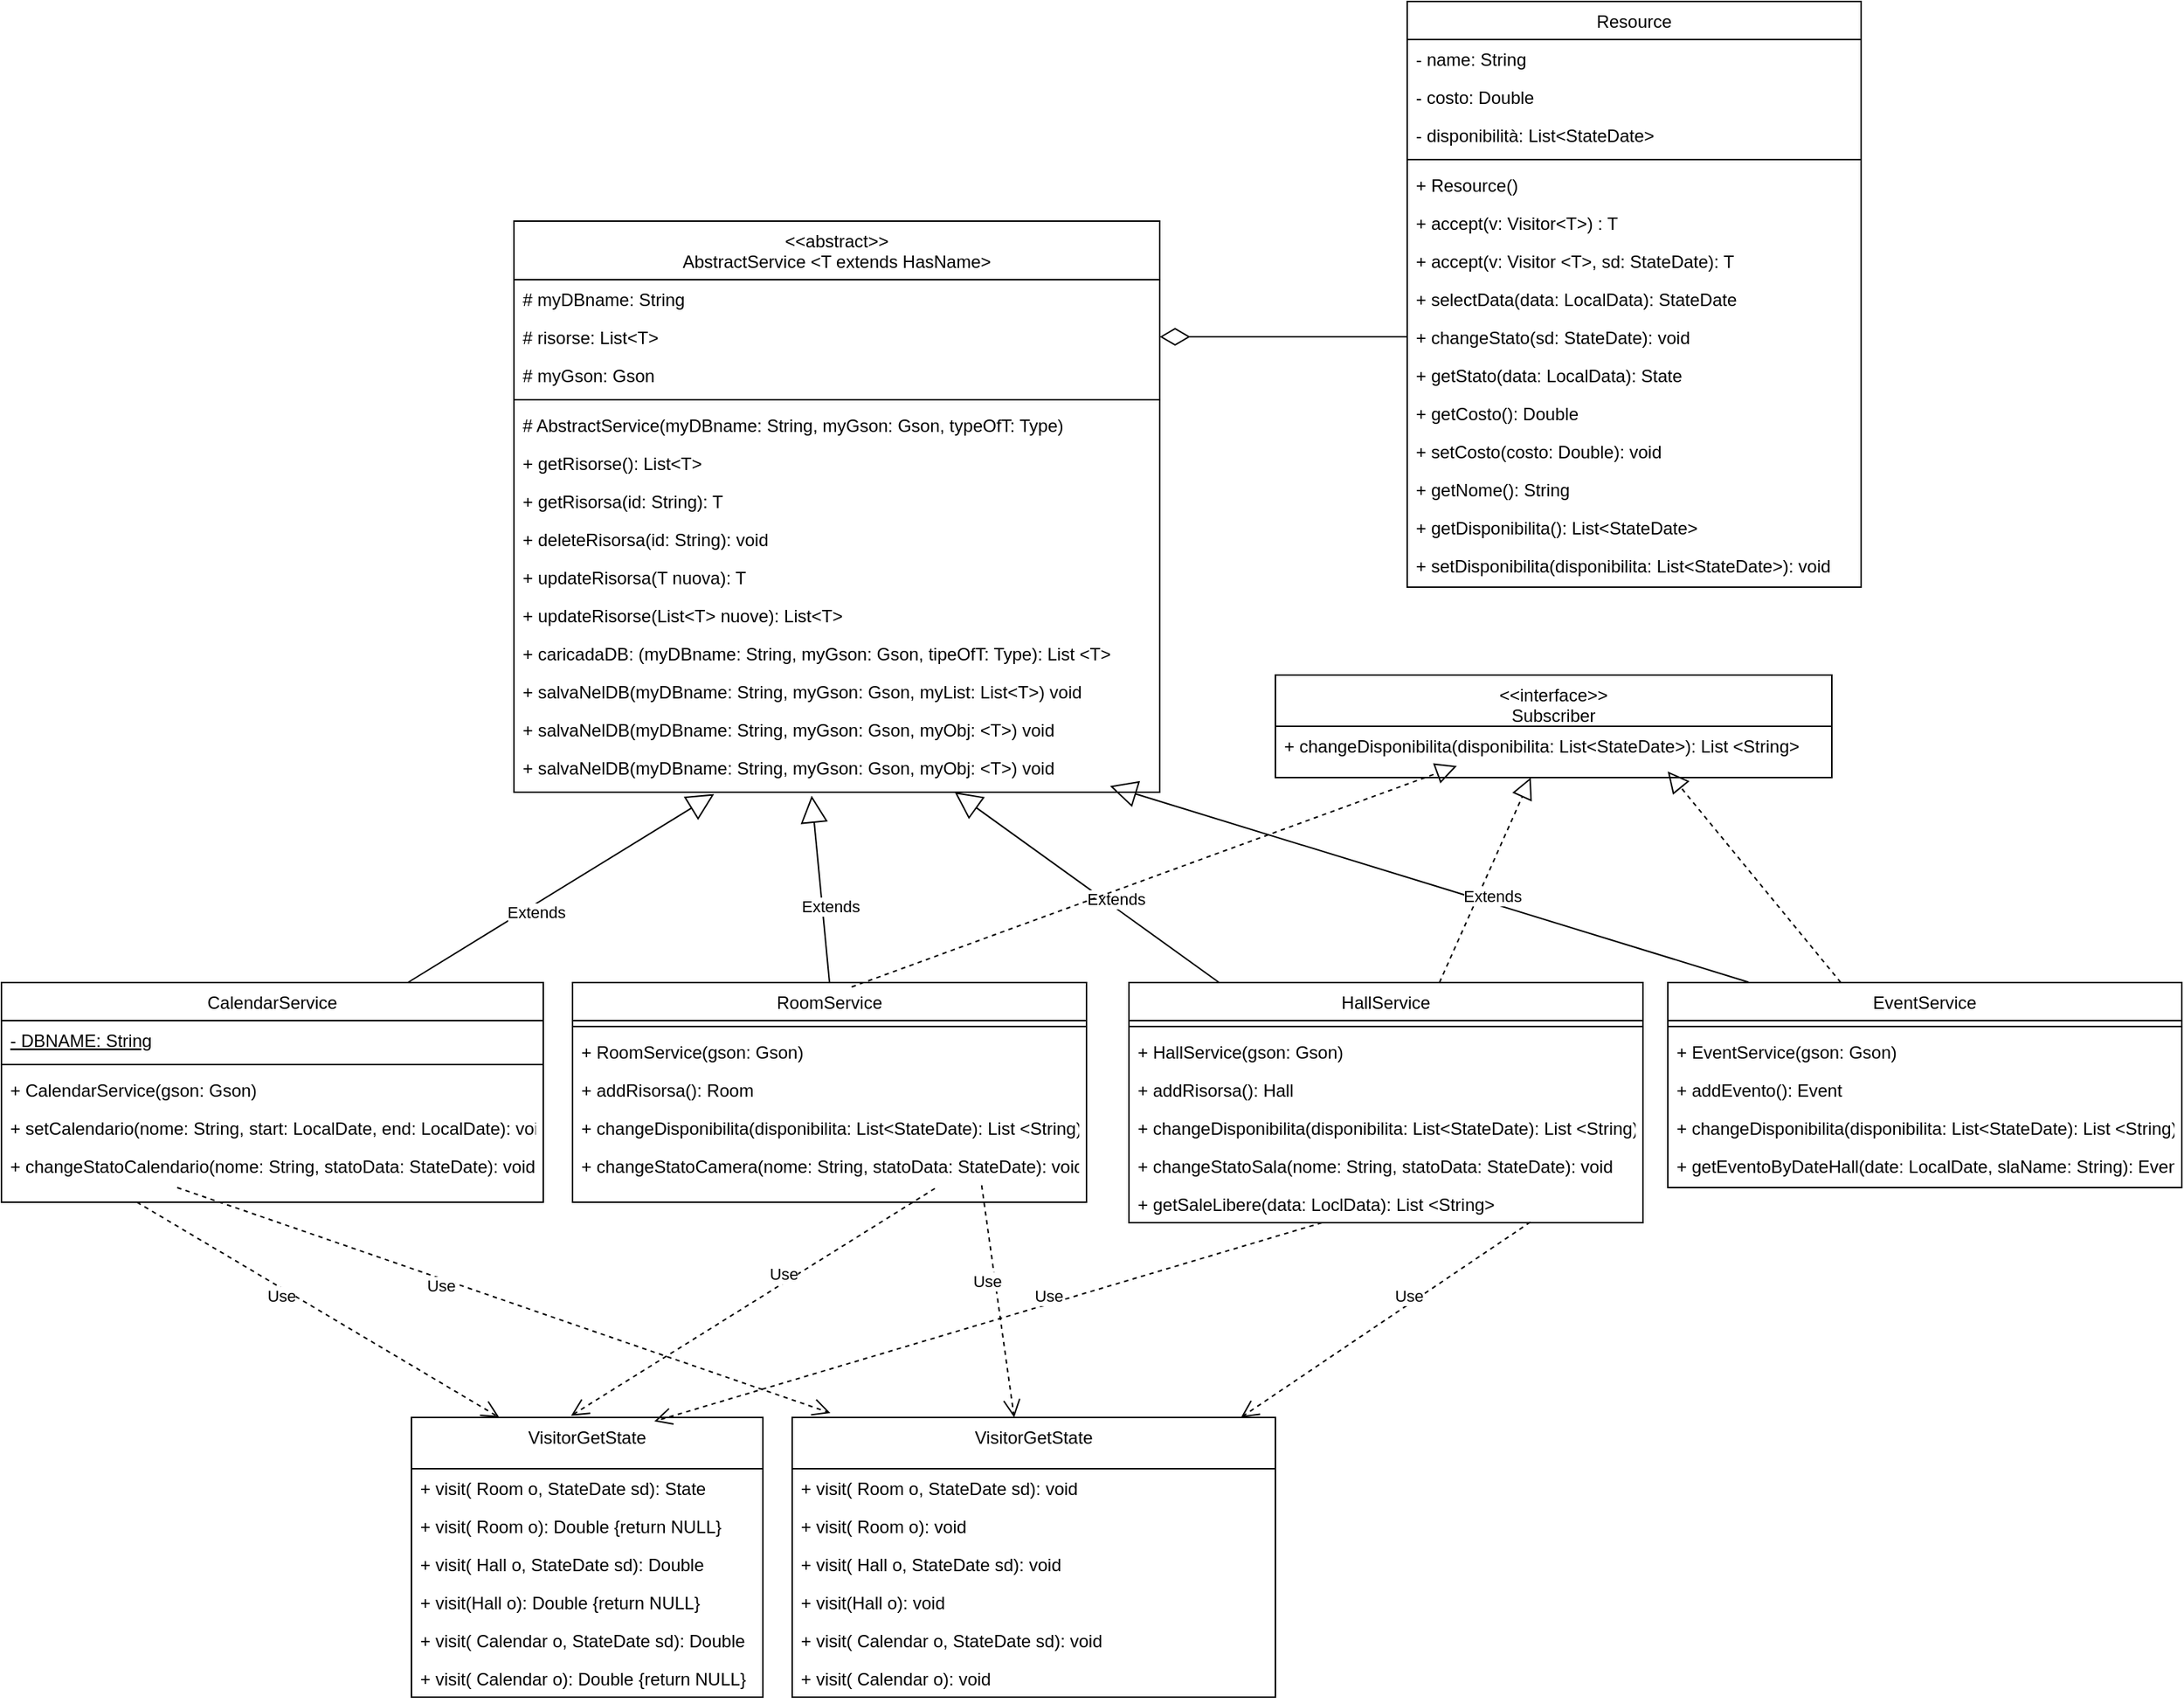 <mxfile version="24.7.6">
  <diagram name="Pagina-1" id="dSSKuTilj4-GlvIkG2sL">
    <mxGraphModel dx="2386" dy="1478" grid="1" gridSize="10" guides="1" tooltips="1" connect="1" arrows="1" fold="1" page="1" pageScale="1" pageWidth="1169" pageHeight="827" math="0" shadow="0">
      <root>
        <mxCell id="0" />
        <mxCell id="1" parent="0" />
        <mxCell id="v0eN1lc9TINNruY0Dgxv-3" value="&lt;&lt;abstract&gt;&gt;&#xa;AbstractService &lt;T extends HasName&gt;" style="swimlane;fontStyle=0;align=center;verticalAlign=top;childLayout=stackLayout;horizontal=1;startSize=40;horizontalStack=0;resizeParent=1;resizeLast=0;collapsible=1;marginBottom=0;rounded=0;shadow=0;strokeWidth=1;" parent="1" vertex="1">
          <mxGeometry x="-790" y="-640" width="441" height="390" as="geometry">
            <mxRectangle x="230" y="140" width="160" height="26" as="alternateBounds" />
          </mxGeometry>
        </mxCell>
        <mxCell id="v0eN1lc9TINNruY0Dgxv-4" value="# myDBname: String" style="text;align=left;verticalAlign=top;spacingLeft=4;spacingRight=4;overflow=hidden;rotatable=0;points=[[0,0.5],[1,0.5]];portConstraint=eastwest;" parent="v0eN1lc9TINNruY0Dgxv-3" vertex="1">
          <mxGeometry y="40" width="441" height="26" as="geometry" />
        </mxCell>
        <mxCell id="v0eN1lc9TINNruY0Dgxv-5" value="# risorse: List&lt;T&gt;" style="text;align=left;verticalAlign=top;spacingLeft=4;spacingRight=4;overflow=hidden;rotatable=0;points=[[0,0.5],[1,0.5]];portConstraint=eastwest;" parent="v0eN1lc9TINNruY0Dgxv-3" vertex="1">
          <mxGeometry y="66" width="441" height="26" as="geometry" />
        </mxCell>
        <mxCell id="v0eN1lc9TINNruY0Dgxv-26" value="# myGson: Gson" style="text;align=left;verticalAlign=top;spacingLeft=4;spacingRight=4;overflow=hidden;rotatable=0;points=[[0,0.5],[1,0.5]];portConstraint=eastwest;" parent="v0eN1lc9TINNruY0Dgxv-3" vertex="1">
          <mxGeometry y="92" width="441" height="26" as="geometry" />
        </mxCell>
        <mxCell id="v0eN1lc9TINNruY0Dgxv-12" value="" style="line;html=1;strokeWidth=1;align=left;verticalAlign=middle;spacingTop=-1;spacingLeft=3;spacingRight=3;rotatable=0;labelPosition=right;points=[];portConstraint=eastwest;" parent="v0eN1lc9TINNruY0Dgxv-3" vertex="1">
          <mxGeometry y="118" width="441" height="8" as="geometry" />
        </mxCell>
        <mxCell id="v0eN1lc9TINNruY0Dgxv-13" value="# AbstractService(myDBname: String, myGson: Gson, typeOfT: Type)" style="text;align=left;verticalAlign=top;spacingLeft=4;spacingRight=4;overflow=hidden;rotatable=0;points=[[0,0.5],[1,0.5]];portConstraint=eastwest;" parent="v0eN1lc9TINNruY0Dgxv-3" vertex="1">
          <mxGeometry y="126" width="441" height="26" as="geometry" />
        </mxCell>
        <mxCell id="v0eN1lc9TINNruY0Dgxv-14" value="+ getRisorse(): List&lt;T&gt;" style="text;align=left;verticalAlign=top;spacingLeft=4;spacingRight=4;overflow=hidden;rotatable=0;points=[[0,0.5],[1,0.5]];portConstraint=eastwest;" parent="v0eN1lc9TINNruY0Dgxv-3" vertex="1">
          <mxGeometry y="152" width="441" height="26" as="geometry" />
        </mxCell>
        <mxCell id="v0eN1lc9TINNruY0Dgxv-15" value="+ getRisorsa(id: String): T" style="text;align=left;verticalAlign=top;spacingLeft=4;spacingRight=4;overflow=hidden;rotatable=0;points=[[0,0.5],[1,0.5]];portConstraint=eastwest;" parent="v0eN1lc9TINNruY0Dgxv-3" vertex="1">
          <mxGeometry y="178" width="441" height="26" as="geometry" />
        </mxCell>
        <mxCell id="v0eN1lc9TINNruY0Dgxv-16" value="+ deleteRisorsa(id: String): void" style="text;align=left;verticalAlign=top;spacingLeft=4;spacingRight=4;overflow=hidden;rotatable=0;points=[[0,0.5],[1,0.5]];portConstraint=eastwest;" parent="v0eN1lc9TINNruY0Dgxv-3" vertex="1">
          <mxGeometry y="204" width="441" height="26" as="geometry" />
        </mxCell>
        <mxCell id="v0eN1lc9TINNruY0Dgxv-17" value="+ updateRisorsa(T nuova): T" style="text;align=left;verticalAlign=top;spacingLeft=4;spacingRight=4;overflow=hidden;rotatable=0;points=[[0,0.5],[1,0.5]];portConstraint=eastwest;" parent="v0eN1lc9TINNruY0Dgxv-3" vertex="1">
          <mxGeometry y="230" width="441" height="26" as="geometry" />
        </mxCell>
        <mxCell id="v0eN1lc9TINNruY0Dgxv-18" value="+ updateRisorse(List&lt;T&gt; nuove): List&lt;T&gt;" style="text;align=left;verticalAlign=top;spacingLeft=4;spacingRight=4;overflow=hidden;rotatable=0;points=[[0,0.5],[1,0.5]];portConstraint=eastwest;" parent="v0eN1lc9TINNruY0Dgxv-3" vertex="1">
          <mxGeometry y="256" width="441" height="26" as="geometry" />
        </mxCell>
        <mxCell id="v0eN1lc9TINNruY0Dgxv-19" value="+ caricadaDB: (myDBname: String, myGson: Gson, tipeOfT: Type): List &lt;T&gt;" style="text;align=left;verticalAlign=top;spacingLeft=4;spacingRight=4;overflow=hidden;rotatable=0;points=[[0,0.5],[1,0.5]];portConstraint=eastwest;" parent="v0eN1lc9TINNruY0Dgxv-3" vertex="1">
          <mxGeometry y="282" width="441" height="26" as="geometry" />
        </mxCell>
        <mxCell id="v0eN1lc9TINNruY0Dgxv-20" value="+ salvaNelDB(myDBname: String, myGson: Gson, myList: List&lt;T&gt;) void" style="text;align=left;verticalAlign=top;spacingLeft=4;spacingRight=4;overflow=hidden;rotatable=0;points=[[0,0.5],[1,0.5]];portConstraint=eastwest;" parent="v0eN1lc9TINNruY0Dgxv-3" vertex="1">
          <mxGeometry y="308" width="441" height="26" as="geometry" />
        </mxCell>
        <mxCell id="v0eN1lc9TINNruY0Dgxv-21" value="+ salvaNelDB(myDBname: String, myGson: Gson, myObj: &lt;T&gt;) void" style="text;align=left;verticalAlign=top;spacingLeft=4;spacingRight=4;overflow=hidden;rotatable=0;points=[[0,0.5],[1,0.5]];portConstraint=eastwest;" parent="v0eN1lc9TINNruY0Dgxv-3" vertex="1">
          <mxGeometry y="334" width="441" height="26" as="geometry" />
        </mxCell>
        <mxCell id="v0eN1lc9TINNruY0Dgxv-28" value="+ salvaNelDB(myDBname: String, myGson: Gson, myObj: &lt;T&gt;) void" style="text;align=left;verticalAlign=top;spacingLeft=4;spacingRight=4;overflow=hidden;rotatable=0;points=[[0,0.5],[1,0.5]];portConstraint=eastwest;" parent="v0eN1lc9TINNruY0Dgxv-3" vertex="1">
          <mxGeometry y="360" width="441" height="26" as="geometry" />
        </mxCell>
        <mxCell id="v0eN1lc9TINNruY0Dgxv-70" value="Extends" style="endArrow=block;endSize=16;endFill=0;html=1;rounded=0;" parent="v0eN1lc9TINNruY0Dgxv-3" source="v0eN1lc9TINNruY0Dgxv-62" edge="1">
          <mxGeometry x="-0.19" y="-5" width="160" relative="1" as="geometry">
            <mxPoint x="296.276" y="486" as="sourcePoint" />
            <mxPoint x="301" y="390" as="targetPoint" />
            <mxPoint as="offset" />
          </mxGeometry>
        </mxCell>
        <mxCell id="v0eN1lc9TINNruY0Dgxv-23" value="&lt;&lt;interface&gt;&gt; &#xa;Subscriber" style="swimlane;fontStyle=0;align=center;verticalAlign=top;childLayout=stackLayout;horizontal=1;startSize=35;horizontalStack=0;resizeParent=1;resizeLast=0;collapsible=1;marginBottom=0;rounded=0;shadow=0;strokeWidth=1;" parent="1" vertex="1">
          <mxGeometry x="-270" y="-330" width="380" height="70" as="geometry">
            <mxRectangle x="130" y="380" width="160" height="26" as="alternateBounds" />
          </mxGeometry>
        </mxCell>
        <mxCell id="v0eN1lc9TINNruY0Dgxv-24" value="+ changeDisponibilita(disponibilita: List&lt;StateDate&gt;): List &lt;String&gt;" style="text;align=left;verticalAlign=top;spacingLeft=4;spacingRight=4;overflow=hidden;rotatable=0;points=[[0,0.5],[1,0.5]];portConstraint=eastwest;" parent="v0eN1lc9TINNruY0Dgxv-23" vertex="1">
          <mxGeometry y="35" width="380" height="26" as="geometry" />
        </mxCell>
        <mxCell id="v0eN1lc9TINNruY0Dgxv-47" value="RoomService" style="swimlane;fontStyle=0;align=center;verticalAlign=top;childLayout=stackLayout;horizontal=1;startSize=26;horizontalStack=0;resizeParent=1;resizeLast=0;collapsible=1;marginBottom=0;rounded=0;shadow=0;strokeWidth=1;" parent="1" vertex="1">
          <mxGeometry x="-750" y="-120" width="351" height="150" as="geometry">
            <mxRectangle x="230" y="140" width="160" height="26" as="alternateBounds" />
          </mxGeometry>
        </mxCell>
        <mxCell id="v0eN1lc9TINNruY0Dgxv-50" value="" style="line;html=1;strokeWidth=1;align=left;verticalAlign=middle;spacingTop=-1;spacingLeft=3;spacingRight=3;rotatable=0;labelPosition=right;points=[];portConstraint=eastwest;" parent="v0eN1lc9TINNruY0Dgxv-47" vertex="1">
          <mxGeometry y="26" width="351" height="8" as="geometry" />
        </mxCell>
        <mxCell id="v0eN1lc9TINNruY0Dgxv-51" value="+ RoomService(gson: Gson)" style="text;align=left;verticalAlign=top;spacingLeft=4;spacingRight=4;overflow=hidden;rotatable=0;points=[[0,0.5],[1,0.5]];portConstraint=eastwest;" parent="v0eN1lc9TINNruY0Dgxv-47" vertex="1">
          <mxGeometry y="34" width="351" height="26" as="geometry" />
        </mxCell>
        <mxCell id="v0eN1lc9TINNruY0Dgxv-52" value="+ addRisorsa(): Room" style="text;align=left;verticalAlign=top;spacingLeft=4;spacingRight=4;overflow=hidden;rotatable=0;points=[[0,0.5],[1,0.5]];portConstraint=eastwest;" parent="v0eN1lc9TINNruY0Dgxv-47" vertex="1">
          <mxGeometry y="60" width="351" height="26" as="geometry" />
        </mxCell>
        <mxCell id="v0eN1lc9TINNruY0Dgxv-53" value="+ changeDisponibilita(disponibilita: List&lt;StateDate): List &lt;String)" style="text;align=left;verticalAlign=top;spacingLeft=4;spacingRight=4;overflow=hidden;rotatable=0;points=[[0,0.5],[1,0.5]];portConstraint=eastwest;" parent="v0eN1lc9TINNruY0Dgxv-47" vertex="1">
          <mxGeometry y="86" width="351" height="26" as="geometry" />
        </mxCell>
        <mxCell id="v0eN1lc9TINNruY0Dgxv-54" value="+ changeStatoCamera(nome: String, statoData: StateDate): void" style="text;align=left;verticalAlign=top;spacingLeft=4;spacingRight=4;overflow=hidden;rotatable=0;points=[[0,0.5],[1,0.5]];portConstraint=eastwest;" parent="v0eN1lc9TINNruY0Dgxv-47" vertex="1">
          <mxGeometry y="112" width="351" height="26" as="geometry" />
        </mxCell>
        <mxCell id="v0eN1lc9TINNruY0Dgxv-60" value="Extends" style="endArrow=block;endSize=16;endFill=0;html=1;rounded=0;exitX=0.5;exitY=0;exitDx=0;exitDy=0;entryX=0.461;entryY=1.246;entryDx=0;entryDy=0;entryPerimeter=0;" parent="1" source="v0eN1lc9TINNruY0Dgxv-47" target="v0eN1lc9TINNruY0Dgxv-28" edge="1">
          <mxGeometry x="-0.186" y="-5" width="160" relative="1" as="geometry">
            <mxPoint x="-598" y="-88" as="sourcePoint" />
            <mxPoint x="-575" y="-210" as="targetPoint" />
            <mxPoint as="offset" />
          </mxGeometry>
        </mxCell>
        <mxCell id="v0eN1lc9TINNruY0Dgxv-61" value="" style="endArrow=block;dashed=1;endFill=0;endSize=12;html=1;rounded=0;exitX=0.543;exitY=0.02;exitDx=0;exitDy=0;exitPerimeter=0;entryX=0.326;entryY=1.043;entryDx=0;entryDy=0;entryPerimeter=0;" parent="1" source="v0eN1lc9TINNruY0Dgxv-47" target="v0eN1lc9TINNruY0Dgxv-24" edge="1">
          <mxGeometry width="160" relative="1" as="geometry">
            <mxPoint x="-570" y="20" as="sourcePoint" />
            <mxPoint x="-130" y="-260" as="targetPoint" />
          </mxGeometry>
        </mxCell>
        <mxCell id="v0eN1lc9TINNruY0Dgxv-62" value="HallService" style="swimlane;fontStyle=0;align=center;verticalAlign=top;childLayout=stackLayout;horizontal=1;startSize=26;horizontalStack=0;resizeParent=1;resizeLast=0;collapsible=1;marginBottom=0;rounded=0;shadow=0;strokeWidth=1;" parent="1" vertex="1">
          <mxGeometry x="-370" y="-120" width="351" height="164" as="geometry">
            <mxRectangle x="230" y="140" width="160" height="26" as="alternateBounds" />
          </mxGeometry>
        </mxCell>
        <mxCell id="v0eN1lc9TINNruY0Dgxv-63" value="" style="line;html=1;strokeWidth=1;align=left;verticalAlign=middle;spacingTop=-1;spacingLeft=3;spacingRight=3;rotatable=0;labelPosition=right;points=[];portConstraint=eastwest;" parent="v0eN1lc9TINNruY0Dgxv-62" vertex="1">
          <mxGeometry y="26" width="351" height="8" as="geometry" />
        </mxCell>
        <mxCell id="v0eN1lc9TINNruY0Dgxv-64" value="+ HallService(gson: Gson)" style="text;align=left;verticalAlign=top;spacingLeft=4;spacingRight=4;overflow=hidden;rotatable=0;points=[[0,0.5],[1,0.5]];portConstraint=eastwest;" parent="v0eN1lc9TINNruY0Dgxv-62" vertex="1">
          <mxGeometry y="34" width="351" height="26" as="geometry" />
        </mxCell>
        <mxCell id="v0eN1lc9TINNruY0Dgxv-65" value="+ addRisorsa(): Hall" style="text;align=left;verticalAlign=top;spacingLeft=4;spacingRight=4;overflow=hidden;rotatable=0;points=[[0,0.5],[1,0.5]];portConstraint=eastwest;" parent="v0eN1lc9TINNruY0Dgxv-62" vertex="1">
          <mxGeometry y="60" width="351" height="26" as="geometry" />
        </mxCell>
        <mxCell id="v0eN1lc9TINNruY0Dgxv-66" value="+ changeDisponibilita(disponibilita: List&lt;StateDate): List &lt;String)" style="text;align=left;verticalAlign=top;spacingLeft=4;spacingRight=4;overflow=hidden;rotatable=0;points=[[0,0.5],[1,0.5]];portConstraint=eastwest;" parent="v0eN1lc9TINNruY0Dgxv-62" vertex="1">
          <mxGeometry y="86" width="351" height="26" as="geometry" />
        </mxCell>
        <mxCell id="v0eN1lc9TINNruY0Dgxv-67" value="+ changeStatoSala(nome: String, statoData: StateDate): void" style="text;align=left;verticalAlign=top;spacingLeft=4;spacingRight=4;overflow=hidden;rotatable=0;points=[[0,0.5],[1,0.5]];portConstraint=eastwest;" parent="v0eN1lc9TINNruY0Dgxv-62" vertex="1">
          <mxGeometry y="112" width="351" height="26" as="geometry" />
        </mxCell>
        <mxCell id="v0eN1lc9TINNruY0Dgxv-68" value="+ getSaleLibere(data: LoclData): List &lt;String&gt;" style="text;align=left;verticalAlign=top;spacingLeft=4;spacingRight=4;overflow=hidden;rotatable=0;points=[[0,0.5],[1,0.5]];portConstraint=eastwest;" parent="v0eN1lc9TINNruY0Dgxv-62" vertex="1">
          <mxGeometry y="138" width="351" height="26" as="geometry" />
        </mxCell>
        <mxCell id="v0eN1lc9TINNruY0Dgxv-69" value="" style="endArrow=block;dashed=1;endFill=0;endSize=12;html=1;rounded=0;" parent="1" source="v0eN1lc9TINNruY0Dgxv-62" target="v0eN1lc9TINNruY0Dgxv-23" edge="1">
          <mxGeometry width="160" relative="1" as="geometry">
            <mxPoint x="-190" y="18" as="sourcePoint" />
            <mxPoint x="-492" y="133" as="targetPoint" />
          </mxGeometry>
        </mxCell>
        <mxCell id="v0eN1lc9TINNruY0Dgxv-71" value="VisitorGetState" style="swimlane;fontStyle=0;align=center;verticalAlign=top;childLayout=stackLayout;horizontal=1;startSize=35;horizontalStack=0;resizeParent=1;resizeLast=0;collapsible=1;marginBottom=0;rounded=0;shadow=0;strokeWidth=1;" parent="1" vertex="1">
          <mxGeometry x="-860" y="177" width="240" height="191" as="geometry">
            <mxRectangle x="130" y="380" width="160" height="26" as="alternateBounds" />
          </mxGeometry>
        </mxCell>
        <mxCell id="v0eN1lc9TINNruY0Dgxv-72" value="+ visit( Room o, StateDate sd): State" style="text;align=left;verticalAlign=top;spacingLeft=4;spacingRight=4;overflow=hidden;rotatable=0;points=[[0,0.5],[1,0.5]];portConstraint=eastwest;" parent="v0eN1lc9TINNruY0Dgxv-71" vertex="1">
          <mxGeometry y="35" width="240" height="26" as="geometry" />
        </mxCell>
        <mxCell id="v0eN1lc9TINNruY0Dgxv-73" value="+ visit( Room o): Double {return NULL}" style="text;align=left;verticalAlign=top;spacingLeft=4;spacingRight=4;overflow=hidden;rotatable=0;points=[[0,0.5],[1,0.5]];portConstraint=eastwest;" parent="v0eN1lc9TINNruY0Dgxv-71" vertex="1">
          <mxGeometry y="61" width="240" height="26" as="geometry" />
        </mxCell>
        <mxCell id="v0eN1lc9TINNruY0Dgxv-74" value="+ visit( Hall o, StateDate sd): Double" style="text;align=left;verticalAlign=top;spacingLeft=4;spacingRight=4;overflow=hidden;rotatable=0;points=[[0,0.5],[1,0.5]];portConstraint=eastwest;" parent="v0eN1lc9TINNruY0Dgxv-71" vertex="1">
          <mxGeometry y="87" width="240" height="26" as="geometry" />
        </mxCell>
        <mxCell id="v0eN1lc9TINNruY0Dgxv-75" value="+ visit(Hall o): Double {return NULL}" style="text;align=left;verticalAlign=top;spacingLeft=4;spacingRight=4;overflow=hidden;rotatable=0;points=[[0,0.5],[1,0.5]];portConstraint=eastwest;" parent="v0eN1lc9TINNruY0Dgxv-71" vertex="1">
          <mxGeometry y="113" width="240" height="26" as="geometry" />
        </mxCell>
        <mxCell id="v0eN1lc9TINNruY0Dgxv-76" value="+ visit( Calendar o, StateDate sd): Double" style="text;align=left;verticalAlign=top;spacingLeft=4;spacingRight=4;overflow=hidden;rotatable=0;points=[[0,0.5],[1,0.5]];portConstraint=eastwest;" parent="v0eN1lc9TINNruY0Dgxv-71" vertex="1">
          <mxGeometry y="139" width="240" height="26" as="geometry" />
        </mxCell>
        <mxCell id="v0eN1lc9TINNruY0Dgxv-77" value="+ visit( Calendar o): Double {return NULL}" style="text;align=left;verticalAlign=top;spacingLeft=4;spacingRight=4;overflow=hidden;rotatable=0;points=[[0,0.5],[1,0.5]];portConstraint=eastwest;" parent="v0eN1lc9TINNruY0Dgxv-71" vertex="1">
          <mxGeometry y="165" width="240" height="26" as="geometry" />
        </mxCell>
        <mxCell id="v0eN1lc9TINNruY0Dgxv-78" value="VisitorGetState" style="swimlane;fontStyle=0;align=center;verticalAlign=top;childLayout=stackLayout;horizontal=1;startSize=35;horizontalStack=0;resizeParent=1;resizeLast=0;collapsible=1;marginBottom=0;rounded=0;shadow=0;strokeWidth=1;" parent="1" vertex="1">
          <mxGeometry x="-600" y="177" width="330" height="191" as="geometry">
            <mxRectangle x="130" y="380" width="160" height="26" as="alternateBounds" />
          </mxGeometry>
        </mxCell>
        <mxCell id="v0eN1lc9TINNruY0Dgxv-79" value="+ visit( Room o, StateDate sd): void" style="text;align=left;verticalAlign=top;spacingLeft=4;spacingRight=4;overflow=hidden;rotatable=0;points=[[0,0.5],[1,0.5]];portConstraint=eastwest;" parent="v0eN1lc9TINNruY0Dgxv-78" vertex="1">
          <mxGeometry y="35" width="330" height="26" as="geometry" />
        </mxCell>
        <mxCell id="v0eN1lc9TINNruY0Dgxv-80" value="+ visit( Room o): void" style="text;align=left;verticalAlign=top;spacingLeft=4;spacingRight=4;overflow=hidden;rotatable=0;points=[[0,0.5],[1,0.5]];portConstraint=eastwest;" parent="v0eN1lc9TINNruY0Dgxv-78" vertex="1">
          <mxGeometry y="61" width="330" height="26" as="geometry" />
        </mxCell>
        <mxCell id="v0eN1lc9TINNruY0Dgxv-81" value="+ visit( Hall o, StateDate sd): void" style="text;align=left;verticalAlign=top;spacingLeft=4;spacingRight=4;overflow=hidden;rotatable=0;points=[[0,0.5],[1,0.5]];portConstraint=eastwest;" parent="v0eN1lc9TINNruY0Dgxv-78" vertex="1">
          <mxGeometry y="87" width="330" height="26" as="geometry" />
        </mxCell>
        <mxCell id="v0eN1lc9TINNruY0Dgxv-82" value="+ visit(Hall o): void" style="text;align=left;verticalAlign=top;spacingLeft=4;spacingRight=4;overflow=hidden;rotatable=0;points=[[0,0.5],[1,0.5]];portConstraint=eastwest;" parent="v0eN1lc9TINNruY0Dgxv-78" vertex="1">
          <mxGeometry y="113" width="330" height="26" as="geometry" />
        </mxCell>
        <mxCell id="v0eN1lc9TINNruY0Dgxv-83" value="+ visit( Calendar o, StateDate sd): void" style="text;align=left;verticalAlign=top;spacingLeft=4;spacingRight=4;overflow=hidden;rotatable=0;points=[[0,0.5],[1,0.5]];portConstraint=eastwest;" parent="v0eN1lc9TINNruY0Dgxv-78" vertex="1">
          <mxGeometry y="139" width="330" height="26" as="geometry" />
        </mxCell>
        <mxCell id="v0eN1lc9TINNruY0Dgxv-84" value="+ visit( Calendar o): void" style="text;align=left;verticalAlign=top;spacingLeft=4;spacingRight=4;overflow=hidden;rotatable=0;points=[[0,0.5],[1,0.5]];portConstraint=eastwest;" parent="v0eN1lc9TINNruY0Dgxv-78" vertex="1">
          <mxGeometry y="165" width="330" height="26" as="geometry" />
        </mxCell>
        <mxCell id="v0eN1lc9TINNruY0Dgxv-91" value="Use" style="endArrow=open;dashed=1;endSize=10;endFill=0;html=1;rounded=0;exitX=0.705;exitY=1.101;exitDx=0;exitDy=0;exitPerimeter=0;entryX=0.454;entryY=-0.006;entryDx=0;entryDy=0;entryPerimeter=0;" parent="1" source="v0eN1lc9TINNruY0Dgxv-54" target="v0eN1lc9TINNruY0Dgxv-71" edge="1">
          <mxGeometry x="-0.186" y="-5" width="160" relative="1" as="geometry">
            <mxPoint x="-565" y="206" as="sourcePoint" />
            <mxPoint x="-598" y="100" as="targetPoint" />
            <mxPoint as="offset" />
          </mxGeometry>
        </mxCell>
        <mxCell id="v0eN1lc9TINNruY0Dgxv-93" value="Use" style="endArrow=open;dashed=1;endSize=10;endFill=0;html=1;rounded=0;entryX=0.691;entryY=0.014;entryDx=0;entryDy=0;entryPerimeter=0;" parent="1" source="v0eN1lc9TINNruY0Dgxv-68" target="v0eN1lc9TINNruY0Dgxv-71" edge="1">
          <mxGeometry x="-0.186" y="-5" width="160" relative="1" as="geometry">
            <mxPoint x="-494" y="31" as="sourcePoint" />
            <mxPoint x="-516" y="187" as="targetPoint" />
            <mxPoint as="offset" />
          </mxGeometry>
        </mxCell>
        <mxCell id="v0eN1lc9TINNruY0Dgxv-94" value="Use" style="endArrow=open;dashed=1;endSize=10;endFill=0;html=1;rounded=0;exitX=0.796;exitY=1.017;exitDx=0;exitDy=0;exitPerimeter=0;" parent="1" source="v0eN1lc9TINNruY0Dgxv-54" target="v0eN1lc9TINNruY0Dgxv-78" edge="1">
          <mxGeometry x="-0.186" y="-5" width="160" relative="1" as="geometry">
            <mxPoint x="-484" y="41" as="sourcePoint" />
            <mxPoint x="-506" y="197" as="targetPoint" />
            <mxPoint as="offset" />
          </mxGeometry>
        </mxCell>
        <mxCell id="v0eN1lc9TINNruY0Dgxv-95" value="Use" style="endArrow=open;dashed=1;endSize=10;endFill=0;html=1;rounded=0;exitX=0.781;exitY=0.984;exitDx=0;exitDy=0;exitPerimeter=0;" parent="1" source="v0eN1lc9TINNruY0Dgxv-68" target="v0eN1lc9TINNruY0Dgxv-78" edge="1">
          <mxGeometry x="-0.186" y="-5" width="160" relative="1" as="geometry">
            <mxPoint x="-474" y="51" as="sourcePoint" />
            <mxPoint x="-496" y="207" as="targetPoint" />
            <mxPoint as="offset" />
          </mxGeometry>
        </mxCell>
        <mxCell id="v0eN1lc9TINNruY0Dgxv-102" value="Extends" style="endArrow=block;endSize=16;endFill=0;html=1;rounded=0;entryX=0.31;entryY=1.204;entryDx=0;entryDy=0;entryPerimeter=0;exitX=0.75;exitY=0;exitDx=0;exitDy=0;" parent="1" source="v0eN1lc9TINNruY0Dgxv-107" target="v0eN1lc9TINNruY0Dgxv-28" edge="1">
          <mxGeometry x="-0.186" y="-5" width="160" relative="1" as="geometry">
            <mxPoint x="-929" y="-93.458" as="sourcePoint" />
            <mxPoint x="-561" y="-208" as="targetPoint" />
            <mxPoint as="offset" />
          </mxGeometry>
        </mxCell>
        <mxCell id="v0eN1lc9TINNruY0Dgxv-107" value="CalendarService" style="swimlane;fontStyle=0;align=center;verticalAlign=top;childLayout=stackLayout;horizontal=1;startSize=26;horizontalStack=0;resizeParent=1;resizeLast=0;collapsible=1;marginBottom=0;rounded=0;shadow=0;strokeWidth=1;" parent="1" vertex="1">
          <mxGeometry x="-1140" y="-120" width="370" height="150" as="geometry">
            <mxRectangle x="230" y="140" width="160" height="26" as="alternateBounds" />
          </mxGeometry>
        </mxCell>
        <mxCell id="v0eN1lc9TINNruY0Dgxv-108" value="- DBNAME: String" style="text;align=left;verticalAlign=top;spacingLeft=4;spacingRight=4;overflow=hidden;rotatable=0;points=[[0,0.5],[1,0.5]];portConstraint=eastwest;fontStyle=4" parent="v0eN1lc9TINNruY0Dgxv-107" vertex="1">
          <mxGeometry y="26" width="370" height="26" as="geometry" />
        </mxCell>
        <mxCell id="v0eN1lc9TINNruY0Dgxv-110" value="" style="line;html=1;strokeWidth=1;align=left;verticalAlign=middle;spacingTop=-1;spacingLeft=3;spacingRight=3;rotatable=0;labelPosition=right;points=[];portConstraint=eastwest;" parent="v0eN1lc9TINNruY0Dgxv-107" vertex="1">
          <mxGeometry y="52" width="370" height="8" as="geometry" />
        </mxCell>
        <mxCell id="v0eN1lc9TINNruY0Dgxv-111" value="+ CalendarService(gson: Gson)" style="text;align=left;verticalAlign=top;spacingLeft=4;spacingRight=4;overflow=hidden;rotatable=0;points=[[0,0.5],[1,0.5]];portConstraint=eastwest;" parent="v0eN1lc9TINNruY0Dgxv-107" vertex="1">
          <mxGeometry y="60" width="370" height="26" as="geometry" />
        </mxCell>
        <mxCell id="v0eN1lc9TINNruY0Dgxv-112" value="+ setCalendario(nome: String, start: LocalDate, end: LocalDate): void" style="text;align=left;verticalAlign=top;spacingLeft=4;spacingRight=4;overflow=hidden;rotatable=0;points=[[0,0.5],[1,0.5]];portConstraint=eastwest;" parent="v0eN1lc9TINNruY0Dgxv-107" vertex="1">
          <mxGeometry y="86" width="370" height="26" as="geometry" />
        </mxCell>
        <mxCell id="v0eN1lc9TINNruY0Dgxv-113" value="+ changeStatoCalendario(nome: String, statoData: StateDate): void" style="text;align=left;verticalAlign=top;spacingLeft=4;spacingRight=4;overflow=hidden;rotatable=0;points=[[0,0.5],[1,0.5]];portConstraint=eastwest;" parent="v0eN1lc9TINNruY0Dgxv-107" vertex="1">
          <mxGeometry y="112" width="370" height="26" as="geometry" />
        </mxCell>
        <mxCell id="v0eN1lc9TINNruY0Dgxv-120" value="Use" style="endArrow=open;dashed=1;endSize=10;endFill=0;html=1;rounded=0;exitX=0.25;exitY=1;exitDx=0;exitDy=0;entryX=0.25;entryY=0;entryDx=0;entryDy=0;" parent="1" source="v0eN1lc9TINNruY0Dgxv-107" target="v0eN1lc9TINNruY0Dgxv-71" edge="1">
          <mxGeometry x="-0.186" y="-5" width="160" relative="1" as="geometry">
            <mxPoint x="-494" y="31" as="sourcePoint" />
            <mxPoint x="-516" y="187" as="targetPoint" />
            <mxPoint as="offset" />
          </mxGeometry>
        </mxCell>
        <mxCell id="v0eN1lc9TINNruY0Dgxv-121" value="Use" style="endArrow=open;dashed=1;endSize=10;endFill=0;html=1;rounded=0;entryX=0.079;entryY=-0.016;entryDx=0;entryDy=0;entryPerimeter=0;" parent="1" target="v0eN1lc9TINNruY0Dgxv-78" edge="1">
          <mxGeometry x="-0.186" y="-5" width="160" relative="1" as="geometry">
            <mxPoint x="-1020" y="20" as="sourcePoint" />
            <mxPoint x="-590" y="187" as="targetPoint" />
            <mxPoint as="offset" />
          </mxGeometry>
        </mxCell>
        <mxCell id="v0eN1lc9TINNruY0Dgxv-122" value="EventService" style="swimlane;fontStyle=0;align=center;verticalAlign=top;childLayout=stackLayout;horizontal=1;startSize=26;horizontalStack=0;resizeParent=1;resizeLast=0;collapsible=1;marginBottom=0;rounded=0;shadow=0;strokeWidth=1;" parent="1" vertex="1">
          <mxGeometry x="-2" y="-120" width="351" height="140" as="geometry">
            <mxRectangle x="230" y="140" width="160" height="26" as="alternateBounds" />
          </mxGeometry>
        </mxCell>
        <mxCell id="v0eN1lc9TINNruY0Dgxv-123" value="" style="line;html=1;strokeWidth=1;align=left;verticalAlign=middle;spacingTop=-1;spacingLeft=3;spacingRight=3;rotatable=0;labelPosition=right;points=[];portConstraint=eastwest;" parent="v0eN1lc9TINNruY0Dgxv-122" vertex="1">
          <mxGeometry y="26" width="351" height="8" as="geometry" />
        </mxCell>
        <mxCell id="v0eN1lc9TINNruY0Dgxv-124" value="+ EventService(gson: Gson)" style="text;align=left;verticalAlign=top;spacingLeft=4;spacingRight=4;overflow=hidden;rotatable=0;points=[[0,0.5],[1,0.5]];portConstraint=eastwest;" parent="v0eN1lc9TINNruY0Dgxv-122" vertex="1">
          <mxGeometry y="34" width="351" height="26" as="geometry" />
        </mxCell>
        <mxCell id="v0eN1lc9TINNruY0Dgxv-125" value="+ addEvento(): Event" style="text;align=left;verticalAlign=top;spacingLeft=4;spacingRight=4;overflow=hidden;rotatable=0;points=[[0,0.5],[1,0.5]];portConstraint=eastwest;" parent="v0eN1lc9TINNruY0Dgxv-122" vertex="1">
          <mxGeometry y="60" width="351" height="26" as="geometry" />
        </mxCell>
        <mxCell id="v0eN1lc9TINNruY0Dgxv-126" value="+ changeDisponibilita(disponibilita: List&lt;StateDate): List &lt;String)" style="text;align=left;verticalAlign=top;spacingLeft=4;spacingRight=4;overflow=hidden;rotatable=0;points=[[0,0.5],[1,0.5]];portConstraint=eastwest;" parent="v0eN1lc9TINNruY0Dgxv-122" vertex="1">
          <mxGeometry y="86" width="351" height="26" as="geometry" />
        </mxCell>
        <mxCell id="v0eN1lc9TINNruY0Dgxv-127" value="+ getEventoByDateHall(date: LocalDate, slaName: String): Event" style="text;align=left;verticalAlign=top;spacingLeft=4;spacingRight=4;overflow=hidden;rotatable=0;points=[[0,0.5],[1,0.5]];portConstraint=eastwest;" parent="v0eN1lc9TINNruY0Dgxv-122" vertex="1">
          <mxGeometry y="112" width="351" height="26" as="geometry" />
        </mxCell>
        <mxCell id="v0eN1lc9TINNruY0Dgxv-129" value="" style="endArrow=block;dashed=1;endFill=0;endSize=12;html=1;rounded=0;entryX=0.705;entryY=1.184;entryDx=0;entryDy=0;entryPerimeter=0;" parent="1" source="v0eN1lc9TINNruY0Dgxv-122" target="v0eN1lc9TINNruY0Dgxv-24" edge="1">
          <mxGeometry width="160" relative="1" as="geometry">
            <mxPoint x="-137" y="-110" as="sourcePoint" />
            <mxPoint x="20" y="-260" as="targetPoint" />
          </mxGeometry>
        </mxCell>
        <mxCell id="v0eN1lc9TINNruY0Dgxv-130" value="Extends" style="endArrow=block;endSize=16;endFill=0;html=1;rounded=0;exitX=0.157;exitY=-0.002;exitDx=0;exitDy=0;exitPerimeter=0;entryX=0.923;entryY=0.993;entryDx=0;entryDy=0;entryPerimeter=0;" parent="1" source="v0eN1lc9TINNruY0Dgxv-122" target="v0eN1lc9TINNruY0Dgxv-28" edge="1">
          <mxGeometry x="-0.19" y="-5" width="160" relative="1" as="geometry">
            <mxPoint x="-300" y="-110" as="sourcePoint" />
            <mxPoint x="-440" y="-210" as="targetPoint" />
            <mxPoint as="offset" />
          </mxGeometry>
        </mxCell>
        <mxCell id="Bbv8pxsKWFmuD9a9kniN-1" value="Resource" style="swimlane;fontStyle=0;align=center;verticalAlign=top;childLayout=stackLayout;horizontal=1;startSize=26;horizontalStack=0;resizeParent=1;resizeLast=0;collapsible=1;marginBottom=0;rounded=0;shadow=0;strokeWidth=1;" parent="1" vertex="1">
          <mxGeometry x="-180" y="-790" width="310" height="400" as="geometry">
            <mxRectangle x="230" y="140" width="160" height="26" as="alternateBounds" />
          </mxGeometry>
        </mxCell>
        <mxCell id="Bbv8pxsKWFmuD9a9kniN-2" value="- name: String" style="text;align=left;verticalAlign=top;spacingLeft=4;spacingRight=4;overflow=hidden;rotatable=0;points=[[0,0.5],[1,0.5]];portConstraint=eastwest;" parent="Bbv8pxsKWFmuD9a9kniN-1" vertex="1">
          <mxGeometry y="26" width="310" height="26" as="geometry" />
        </mxCell>
        <mxCell id="Bbv8pxsKWFmuD9a9kniN-3" value="- costo: Double" style="text;align=left;verticalAlign=top;spacingLeft=4;spacingRight=4;overflow=hidden;rotatable=0;points=[[0,0.5],[1,0.5]];portConstraint=eastwest;" parent="Bbv8pxsKWFmuD9a9kniN-1" vertex="1">
          <mxGeometry y="52" width="310" height="26" as="geometry" />
        </mxCell>
        <mxCell id="Bbv8pxsKWFmuD9a9kniN-4" value="- disponibilità: List&lt;StateDate&gt;" style="text;align=left;verticalAlign=top;spacingLeft=4;spacingRight=4;overflow=hidden;rotatable=0;points=[[0,0.5],[1,0.5]];portConstraint=eastwest;rounded=0;shadow=0;html=0;" parent="Bbv8pxsKWFmuD9a9kniN-1" vertex="1">
          <mxGeometry y="78" width="310" height="26" as="geometry" />
        </mxCell>
        <mxCell id="Bbv8pxsKWFmuD9a9kniN-5" value="" style="line;html=1;strokeWidth=1;align=left;verticalAlign=middle;spacingTop=-1;spacingLeft=3;spacingRight=3;rotatable=0;labelPosition=right;points=[];portConstraint=eastwest;" parent="Bbv8pxsKWFmuD9a9kniN-1" vertex="1">
          <mxGeometry y="104" width="310" height="8" as="geometry" />
        </mxCell>
        <mxCell id="Bbv8pxsKWFmuD9a9kniN-6" value="+ Resource()" style="text;align=left;verticalAlign=top;spacingLeft=4;spacingRight=4;overflow=hidden;rotatable=0;points=[[0,0.5],[1,0.5]];portConstraint=eastwest;" parent="Bbv8pxsKWFmuD9a9kniN-1" vertex="1">
          <mxGeometry y="112" width="310" height="26" as="geometry" />
        </mxCell>
        <mxCell id="Bbv8pxsKWFmuD9a9kniN-7" value="+ accept(v: Visitor&lt;T&gt;) : T" style="text;align=left;verticalAlign=top;spacingLeft=4;spacingRight=4;overflow=hidden;rotatable=0;points=[[0,0.5],[1,0.5]];portConstraint=eastwest;" parent="Bbv8pxsKWFmuD9a9kniN-1" vertex="1">
          <mxGeometry y="138" width="310" height="26" as="geometry" />
        </mxCell>
        <mxCell id="Bbv8pxsKWFmuD9a9kniN-8" value="+ accept(v: Visitor &lt;T&gt;, sd: StateDate): T" style="text;align=left;verticalAlign=top;spacingLeft=4;spacingRight=4;overflow=hidden;rotatable=0;points=[[0,0.5],[1,0.5]];portConstraint=eastwest;" parent="Bbv8pxsKWFmuD9a9kniN-1" vertex="1">
          <mxGeometry y="164" width="310" height="26" as="geometry" />
        </mxCell>
        <mxCell id="Bbv8pxsKWFmuD9a9kniN-9" value="+ selectData(data: LocalData): StateDate" style="text;align=left;verticalAlign=top;spacingLeft=4;spacingRight=4;overflow=hidden;rotatable=0;points=[[0,0.5],[1,0.5]];portConstraint=eastwest;" parent="Bbv8pxsKWFmuD9a9kniN-1" vertex="1">
          <mxGeometry y="190" width="310" height="26" as="geometry" />
        </mxCell>
        <mxCell id="Bbv8pxsKWFmuD9a9kniN-10" value="+ changeStato(sd: StateDate): void" style="text;align=left;verticalAlign=top;spacingLeft=4;spacingRight=4;overflow=hidden;rotatable=0;points=[[0,0.5],[1,0.5]];portConstraint=eastwest;" parent="Bbv8pxsKWFmuD9a9kniN-1" vertex="1">
          <mxGeometry y="216" width="310" height="26" as="geometry" />
        </mxCell>
        <mxCell id="Bbv8pxsKWFmuD9a9kniN-11" value="+ getStato(data: LocalData): State" style="text;align=left;verticalAlign=top;spacingLeft=4;spacingRight=4;overflow=hidden;rotatable=0;points=[[0,0.5],[1,0.5]];portConstraint=eastwest;" parent="Bbv8pxsKWFmuD9a9kniN-1" vertex="1">
          <mxGeometry y="242" width="310" height="26" as="geometry" />
        </mxCell>
        <mxCell id="Bbv8pxsKWFmuD9a9kniN-12" value="+ getCosto(): Double" style="text;align=left;verticalAlign=top;spacingLeft=4;spacingRight=4;overflow=hidden;rotatable=0;points=[[0,0.5],[1,0.5]];portConstraint=eastwest;" parent="Bbv8pxsKWFmuD9a9kniN-1" vertex="1">
          <mxGeometry y="268" width="310" height="26" as="geometry" />
        </mxCell>
        <mxCell id="Bbv8pxsKWFmuD9a9kniN-13" value="+ setCosto(costo: Double): void" style="text;align=left;verticalAlign=top;spacingLeft=4;spacingRight=4;overflow=hidden;rotatable=0;points=[[0,0.5],[1,0.5]];portConstraint=eastwest;" parent="Bbv8pxsKWFmuD9a9kniN-1" vertex="1">
          <mxGeometry y="294" width="310" height="26" as="geometry" />
        </mxCell>
        <mxCell id="Bbv8pxsKWFmuD9a9kniN-14" value="+ getNome(): String" style="text;align=left;verticalAlign=top;spacingLeft=4;spacingRight=4;overflow=hidden;rotatable=0;points=[[0,0.5],[1,0.5]];portConstraint=eastwest;" parent="Bbv8pxsKWFmuD9a9kniN-1" vertex="1">
          <mxGeometry y="320" width="310" height="26" as="geometry" />
        </mxCell>
        <mxCell id="Bbv8pxsKWFmuD9a9kniN-15" value="+ getDisponibilita(): List&lt;StateDate&gt;" style="text;align=left;verticalAlign=top;spacingLeft=4;spacingRight=4;overflow=hidden;rotatable=0;points=[[0,0.5],[1,0.5]];portConstraint=eastwest;" parent="Bbv8pxsKWFmuD9a9kniN-1" vertex="1">
          <mxGeometry y="346" width="310" height="26" as="geometry" />
        </mxCell>
        <mxCell id="Bbv8pxsKWFmuD9a9kniN-16" value="+ setDisponibilita(disponibilita: List&lt;StateDate&gt;): void" style="text;align=left;verticalAlign=top;spacingLeft=4;spacingRight=4;overflow=hidden;rotatable=0;points=[[0,0.5],[1,0.5]];portConstraint=eastwest;" parent="Bbv8pxsKWFmuD9a9kniN-1" vertex="1">
          <mxGeometry y="372" width="310" height="26" as="geometry" />
        </mxCell>
        <mxCell id="Bbv8pxsKWFmuD9a9kniN-17" value="" style="endArrow=none;html=1;rounded=0;entryX=0;entryY=0.5;entryDx=0;entryDy=0;startArrow=diamondThin;startFill=0;startSize=18;" parent="1" source="v0eN1lc9TINNruY0Dgxv-5" target="Bbv8pxsKWFmuD9a9kniN-10" edge="1">
          <mxGeometry width="50" height="50" relative="1" as="geometry">
            <mxPoint x="-690" y="-380" as="sourcePoint" />
            <mxPoint x="-640" y="-430" as="targetPoint" />
          </mxGeometry>
        </mxCell>
      </root>
    </mxGraphModel>
  </diagram>
</mxfile>
